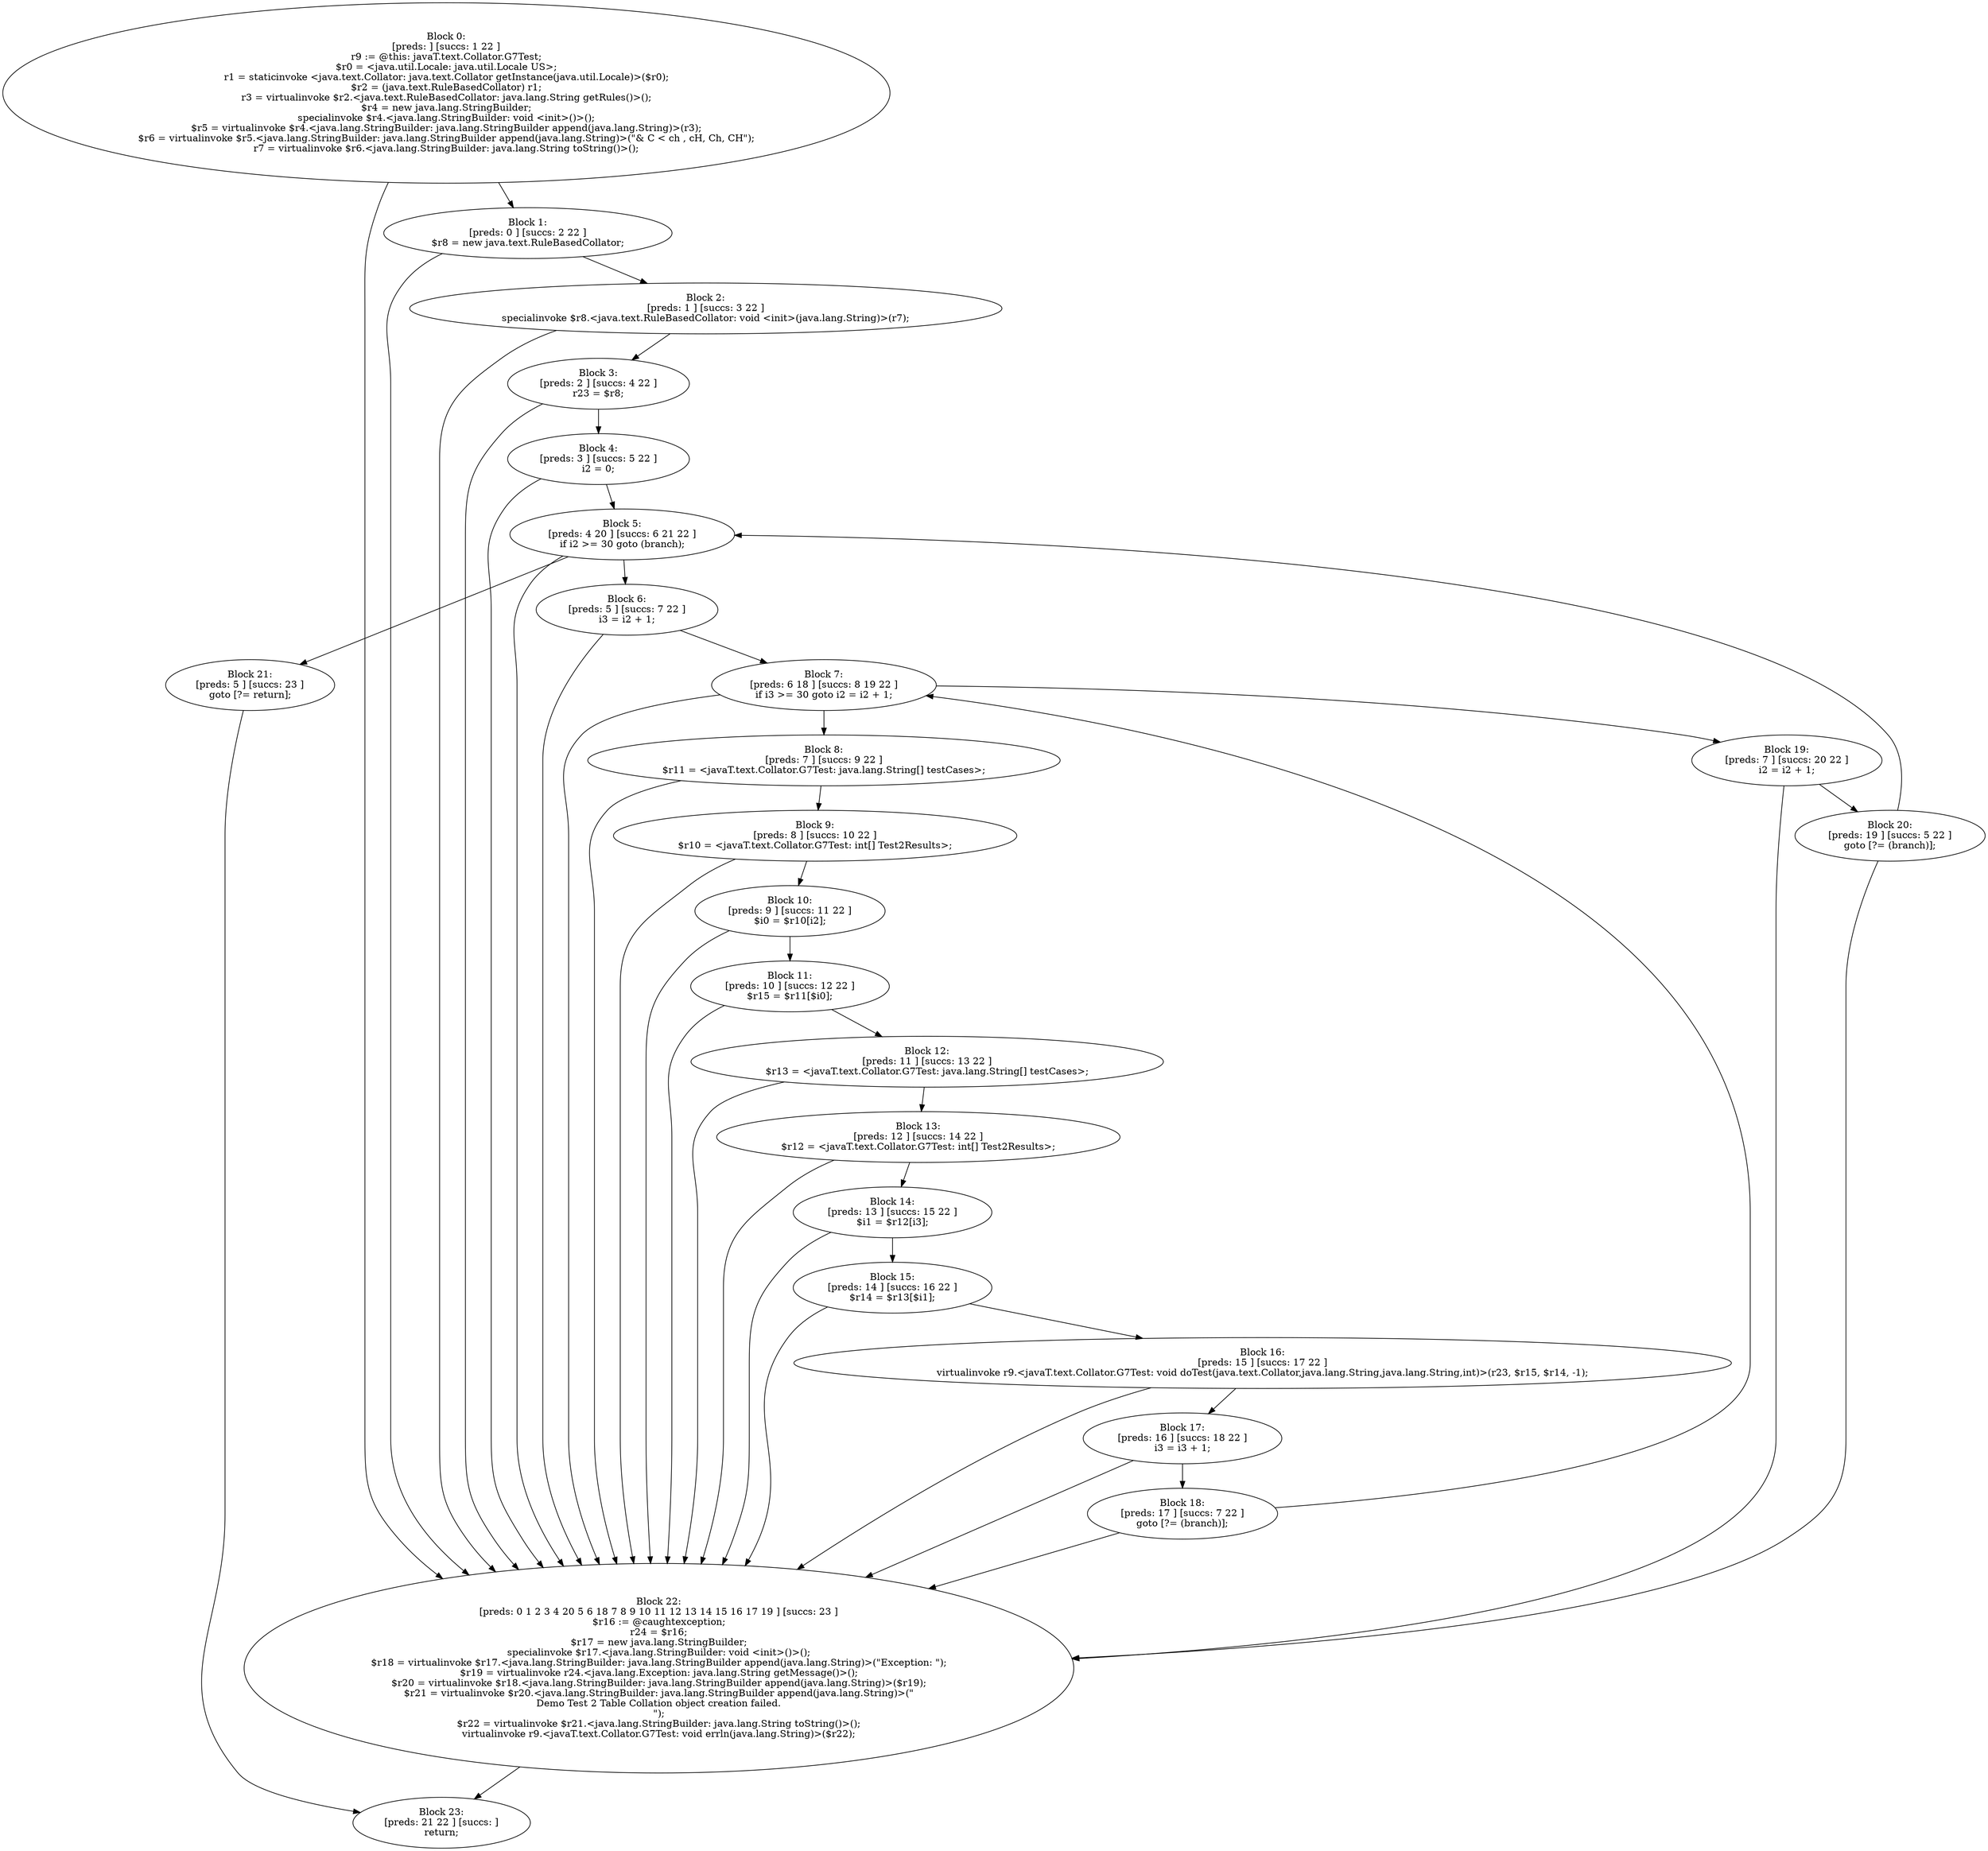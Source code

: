 digraph "unitGraph" {
    "Block 0:
[preds: ] [succs: 1 22 ]
r9 := @this: javaT.text.Collator.G7Test;
$r0 = <java.util.Locale: java.util.Locale US>;
r1 = staticinvoke <java.text.Collator: java.text.Collator getInstance(java.util.Locale)>($r0);
$r2 = (java.text.RuleBasedCollator) r1;
r3 = virtualinvoke $r2.<java.text.RuleBasedCollator: java.lang.String getRules()>();
$r4 = new java.lang.StringBuilder;
specialinvoke $r4.<java.lang.StringBuilder: void <init>()>();
$r5 = virtualinvoke $r4.<java.lang.StringBuilder: java.lang.StringBuilder append(java.lang.String)>(r3);
$r6 = virtualinvoke $r5.<java.lang.StringBuilder: java.lang.StringBuilder append(java.lang.String)>(\"& C < ch , cH, Ch, CH\");
r7 = virtualinvoke $r6.<java.lang.StringBuilder: java.lang.String toString()>();
"
    "Block 1:
[preds: 0 ] [succs: 2 22 ]
$r8 = new java.text.RuleBasedCollator;
"
    "Block 2:
[preds: 1 ] [succs: 3 22 ]
specialinvoke $r8.<java.text.RuleBasedCollator: void <init>(java.lang.String)>(r7);
"
    "Block 3:
[preds: 2 ] [succs: 4 22 ]
r23 = $r8;
"
    "Block 4:
[preds: 3 ] [succs: 5 22 ]
i2 = 0;
"
    "Block 5:
[preds: 4 20 ] [succs: 6 21 22 ]
if i2 >= 30 goto (branch);
"
    "Block 6:
[preds: 5 ] [succs: 7 22 ]
i3 = i2 + 1;
"
    "Block 7:
[preds: 6 18 ] [succs: 8 19 22 ]
if i3 >= 30 goto i2 = i2 + 1;
"
    "Block 8:
[preds: 7 ] [succs: 9 22 ]
$r11 = <javaT.text.Collator.G7Test: java.lang.String[] testCases>;
"
    "Block 9:
[preds: 8 ] [succs: 10 22 ]
$r10 = <javaT.text.Collator.G7Test: int[] Test2Results>;
"
    "Block 10:
[preds: 9 ] [succs: 11 22 ]
$i0 = $r10[i2];
"
    "Block 11:
[preds: 10 ] [succs: 12 22 ]
$r15 = $r11[$i0];
"
    "Block 12:
[preds: 11 ] [succs: 13 22 ]
$r13 = <javaT.text.Collator.G7Test: java.lang.String[] testCases>;
"
    "Block 13:
[preds: 12 ] [succs: 14 22 ]
$r12 = <javaT.text.Collator.G7Test: int[] Test2Results>;
"
    "Block 14:
[preds: 13 ] [succs: 15 22 ]
$i1 = $r12[i3];
"
    "Block 15:
[preds: 14 ] [succs: 16 22 ]
$r14 = $r13[$i1];
"
    "Block 16:
[preds: 15 ] [succs: 17 22 ]
virtualinvoke r9.<javaT.text.Collator.G7Test: void doTest(java.text.Collator,java.lang.String,java.lang.String,int)>(r23, $r15, $r14, -1);
"
    "Block 17:
[preds: 16 ] [succs: 18 22 ]
i3 = i3 + 1;
"
    "Block 18:
[preds: 17 ] [succs: 7 22 ]
goto [?= (branch)];
"
    "Block 19:
[preds: 7 ] [succs: 20 22 ]
i2 = i2 + 1;
"
    "Block 20:
[preds: 19 ] [succs: 5 22 ]
goto [?= (branch)];
"
    "Block 21:
[preds: 5 ] [succs: 23 ]
goto [?= return];
"
    "Block 22:
[preds: 0 1 2 3 4 20 5 6 18 7 8 9 10 11 12 13 14 15 16 17 19 ] [succs: 23 ]
$r16 := @caughtexception;
r24 = $r16;
$r17 = new java.lang.StringBuilder;
specialinvoke $r17.<java.lang.StringBuilder: void <init>()>();
$r18 = virtualinvoke $r17.<java.lang.StringBuilder: java.lang.StringBuilder append(java.lang.String)>(\"Exception: \");
$r19 = virtualinvoke r24.<java.lang.Exception: java.lang.String getMessage()>();
$r20 = virtualinvoke $r18.<java.lang.StringBuilder: java.lang.StringBuilder append(java.lang.String)>($r19);
$r21 = virtualinvoke $r20.<java.lang.StringBuilder: java.lang.StringBuilder append(java.lang.String)>(\"\nDemo Test 2 Table Collation object creation failed.\n\");
$r22 = virtualinvoke $r21.<java.lang.StringBuilder: java.lang.String toString()>();
virtualinvoke r9.<javaT.text.Collator.G7Test: void errln(java.lang.String)>($r22);
"
    "Block 23:
[preds: 21 22 ] [succs: ]
return;
"
    "Block 0:
[preds: ] [succs: 1 22 ]
r9 := @this: javaT.text.Collator.G7Test;
$r0 = <java.util.Locale: java.util.Locale US>;
r1 = staticinvoke <java.text.Collator: java.text.Collator getInstance(java.util.Locale)>($r0);
$r2 = (java.text.RuleBasedCollator) r1;
r3 = virtualinvoke $r2.<java.text.RuleBasedCollator: java.lang.String getRules()>();
$r4 = new java.lang.StringBuilder;
specialinvoke $r4.<java.lang.StringBuilder: void <init>()>();
$r5 = virtualinvoke $r4.<java.lang.StringBuilder: java.lang.StringBuilder append(java.lang.String)>(r3);
$r6 = virtualinvoke $r5.<java.lang.StringBuilder: java.lang.StringBuilder append(java.lang.String)>(\"& C < ch , cH, Ch, CH\");
r7 = virtualinvoke $r6.<java.lang.StringBuilder: java.lang.String toString()>();
"->"Block 1:
[preds: 0 ] [succs: 2 22 ]
$r8 = new java.text.RuleBasedCollator;
";
    "Block 0:
[preds: ] [succs: 1 22 ]
r9 := @this: javaT.text.Collator.G7Test;
$r0 = <java.util.Locale: java.util.Locale US>;
r1 = staticinvoke <java.text.Collator: java.text.Collator getInstance(java.util.Locale)>($r0);
$r2 = (java.text.RuleBasedCollator) r1;
r3 = virtualinvoke $r2.<java.text.RuleBasedCollator: java.lang.String getRules()>();
$r4 = new java.lang.StringBuilder;
specialinvoke $r4.<java.lang.StringBuilder: void <init>()>();
$r5 = virtualinvoke $r4.<java.lang.StringBuilder: java.lang.StringBuilder append(java.lang.String)>(r3);
$r6 = virtualinvoke $r5.<java.lang.StringBuilder: java.lang.StringBuilder append(java.lang.String)>(\"& C < ch , cH, Ch, CH\");
r7 = virtualinvoke $r6.<java.lang.StringBuilder: java.lang.String toString()>();
"->"Block 22:
[preds: 0 1 2 3 4 20 5 6 18 7 8 9 10 11 12 13 14 15 16 17 19 ] [succs: 23 ]
$r16 := @caughtexception;
r24 = $r16;
$r17 = new java.lang.StringBuilder;
specialinvoke $r17.<java.lang.StringBuilder: void <init>()>();
$r18 = virtualinvoke $r17.<java.lang.StringBuilder: java.lang.StringBuilder append(java.lang.String)>(\"Exception: \");
$r19 = virtualinvoke r24.<java.lang.Exception: java.lang.String getMessage()>();
$r20 = virtualinvoke $r18.<java.lang.StringBuilder: java.lang.StringBuilder append(java.lang.String)>($r19);
$r21 = virtualinvoke $r20.<java.lang.StringBuilder: java.lang.StringBuilder append(java.lang.String)>(\"\nDemo Test 2 Table Collation object creation failed.\n\");
$r22 = virtualinvoke $r21.<java.lang.StringBuilder: java.lang.String toString()>();
virtualinvoke r9.<javaT.text.Collator.G7Test: void errln(java.lang.String)>($r22);
";
    "Block 1:
[preds: 0 ] [succs: 2 22 ]
$r8 = new java.text.RuleBasedCollator;
"->"Block 2:
[preds: 1 ] [succs: 3 22 ]
specialinvoke $r8.<java.text.RuleBasedCollator: void <init>(java.lang.String)>(r7);
";
    "Block 1:
[preds: 0 ] [succs: 2 22 ]
$r8 = new java.text.RuleBasedCollator;
"->"Block 22:
[preds: 0 1 2 3 4 20 5 6 18 7 8 9 10 11 12 13 14 15 16 17 19 ] [succs: 23 ]
$r16 := @caughtexception;
r24 = $r16;
$r17 = new java.lang.StringBuilder;
specialinvoke $r17.<java.lang.StringBuilder: void <init>()>();
$r18 = virtualinvoke $r17.<java.lang.StringBuilder: java.lang.StringBuilder append(java.lang.String)>(\"Exception: \");
$r19 = virtualinvoke r24.<java.lang.Exception: java.lang.String getMessage()>();
$r20 = virtualinvoke $r18.<java.lang.StringBuilder: java.lang.StringBuilder append(java.lang.String)>($r19);
$r21 = virtualinvoke $r20.<java.lang.StringBuilder: java.lang.StringBuilder append(java.lang.String)>(\"\nDemo Test 2 Table Collation object creation failed.\n\");
$r22 = virtualinvoke $r21.<java.lang.StringBuilder: java.lang.String toString()>();
virtualinvoke r9.<javaT.text.Collator.G7Test: void errln(java.lang.String)>($r22);
";
    "Block 2:
[preds: 1 ] [succs: 3 22 ]
specialinvoke $r8.<java.text.RuleBasedCollator: void <init>(java.lang.String)>(r7);
"->"Block 3:
[preds: 2 ] [succs: 4 22 ]
r23 = $r8;
";
    "Block 2:
[preds: 1 ] [succs: 3 22 ]
specialinvoke $r8.<java.text.RuleBasedCollator: void <init>(java.lang.String)>(r7);
"->"Block 22:
[preds: 0 1 2 3 4 20 5 6 18 7 8 9 10 11 12 13 14 15 16 17 19 ] [succs: 23 ]
$r16 := @caughtexception;
r24 = $r16;
$r17 = new java.lang.StringBuilder;
specialinvoke $r17.<java.lang.StringBuilder: void <init>()>();
$r18 = virtualinvoke $r17.<java.lang.StringBuilder: java.lang.StringBuilder append(java.lang.String)>(\"Exception: \");
$r19 = virtualinvoke r24.<java.lang.Exception: java.lang.String getMessage()>();
$r20 = virtualinvoke $r18.<java.lang.StringBuilder: java.lang.StringBuilder append(java.lang.String)>($r19);
$r21 = virtualinvoke $r20.<java.lang.StringBuilder: java.lang.StringBuilder append(java.lang.String)>(\"\nDemo Test 2 Table Collation object creation failed.\n\");
$r22 = virtualinvoke $r21.<java.lang.StringBuilder: java.lang.String toString()>();
virtualinvoke r9.<javaT.text.Collator.G7Test: void errln(java.lang.String)>($r22);
";
    "Block 3:
[preds: 2 ] [succs: 4 22 ]
r23 = $r8;
"->"Block 4:
[preds: 3 ] [succs: 5 22 ]
i2 = 0;
";
    "Block 3:
[preds: 2 ] [succs: 4 22 ]
r23 = $r8;
"->"Block 22:
[preds: 0 1 2 3 4 20 5 6 18 7 8 9 10 11 12 13 14 15 16 17 19 ] [succs: 23 ]
$r16 := @caughtexception;
r24 = $r16;
$r17 = new java.lang.StringBuilder;
specialinvoke $r17.<java.lang.StringBuilder: void <init>()>();
$r18 = virtualinvoke $r17.<java.lang.StringBuilder: java.lang.StringBuilder append(java.lang.String)>(\"Exception: \");
$r19 = virtualinvoke r24.<java.lang.Exception: java.lang.String getMessage()>();
$r20 = virtualinvoke $r18.<java.lang.StringBuilder: java.lang.StringBuilder append(java.lang.String)>($r19);
$r21 = virtualinvoke $r20.<java.lang.StringBuilder: java.lang.StringBuilder append(java.lang.String)>(\"\nDemo Test 2 Table Collation object creation failed.\n\");
$r22 = virtualinvoke $r21.<java.lang.StringBuilder: java.lang.String toString()>();
virtualinvoke r9.<javaT.text.Collator.G7Test: void errln(java.lang.String)>($r22);
";
    "Block 4:
[preds: 3 ] [succs: 5 22 ]
i2 = 0;
"->"Block 5:
[preds: 4 20 ] [succs: 6 21 22 ]
if i2 >= 30 goto (branch);
";
    "Block 4:
[preds: 3 ] [succs: 5 22 ]
i2 = 0;
"->"Block 22:
[preds: 0 1 2 3 4 20 5 6 18 7 8 9 10 11 12 13 14 15 16 17 19 ] [succs: 23 ]
$r16 := @caughtexception;
r24 = $r16;
$r17 = new java.lang.StringBuilder;
specialinvoke $r17.<java.lang.StringBuilder: void <init>()>();
$r18 = virtualinvoke $r17.<java.lang.StringBuilder: java.lang.StringBuilder append(java.lang.String)>(\"Exception: \");
$r19 = virtualinvoke r24.<java.lang.Exception: java.lang.String getMessage()>();
$r20 = virtualinvoke $r18.<java.lang.StringBuilder: java.lang.StringBuilder append(java.lang.String)>($r19);
$r21 = virtualinvoke $r20.<java.lang.StringBuilder: java.lang.StringBuilder append(java.lang.String)>(\"\nDemo Test 2 Table Collation object creation failed.\n\");
$r22 = virtualinvoke $r21.<java.lang.StringBuilder: java.lang.String toString()>();
virtualinvoke r9.<javaT.text.Collator.G7Test: void errln(java.lang.String)>($r22);
";
    "Block 5:
[preds: 4 20 ] [succs: 6 21 22 ]
if i2 >= 30 goto (branch);
"->"Block 6:
[preds: 5 ] [succs: 7 22 ]
i3 = i2 + 1;
";
    "Block 5:
[preds: 4 20 ] [succs: 6 21 22 ]
if i2 >= 30 goto (branch);
"->"Block 21:
[preds: 5 ] [succs: 23 ]
goto [?= return];
";
    "Block 5:
[preds: 4 20 ] [succs: 6 21 22 ]
if i2 >= 30 goto (branch);
"->"Block 22:
[preds: 0 1 2 3 4 20 5 6 18 7 8 9 10 11 12 13 14 15 16 17 19 ] [succs: 23 ]
$r16 := @caughtexception;
r24 = $r16;
$r17 = new java.lang.StringBuilder;
specialinvoke $r17.<java.lang.StringBuilder: void <init>()>();
$r18 = virtualinvoke $r17.<java.lang.StringBuilder: java.lang.StringBuilder append(java.lang.String)>(\"Exception: \");
$r19 = virtualinvoke r24.<java.lang.Exception: java.lang.String getMessage()>();
$r20 = virtualinvoke $r18.<java.lang.StringBuilder: java.lang.StringBuilder append(java.lang.String)>($r19);
$r21 = virtualinvoke $r20.<java.lang.StringBuilder: java.lang.StringBuilder append(java.lang.String)>(\"\nDemo Test 2 Table Collation object creation failed.\n\");
$r22 = virtualinvoke $r21.<java.lang.StringBuilder: java.lang.String toString()>();
virtualinvoke r9.<javaT.text.Collator.G7Test: void errln(java.lang.String)>($r22);
";
    "Block 6:
[preds: 5 ] [succs: 7 22 ]
i3 = i2 + 1;
"->"Block 7:
[preds: 6 18 ] [succs: 8 19 22 ]
if i3 >= 30 goto i2 = i2 + 1;
";
    "Block 6:
[preds: 5 ] [succs: 7 22 ]
i3 = i2 + 1;
"->"Block 22:
[preds: 0 1 2 3 4 20 5 6 18 7 8 9 10 11 12 13 14 15 16 17 19 ] [succs: 23 ]
$r16 := @caughtexception;
r24 = $r16;
$r17 = new java.lang.StringBuilder;
specialinvoke $r17.<java.lang.StringBuilder: void <init>()>();
$r18 = virtualinvoke $r17.<java.lang.StringBuilder: java.lang.StringBuilder append(java.lang.String)>(\"Exception: \");
$r19 = virtualinvoke r24.<java.lang.Exception: java.lang.String getMessage()>();
$r20 = virtualinvoke $r18.<java.lang.StringBuilder: java.lang.StringBuilder append(java.lang.String)>($r19);
$r21 = virtualinvoke $r20.<java.lang.StringBuilder: java.lang.StringBuilder append(java.lang.String)>(\"\nDemo Test 2 Table Collation object creation failed.\n\");
$r22 = virtualinvoke $r21.<java.lang.StringBuilder: java.lang.String toString()>();
virtualinvoke r9.<javaT.text.Collator.G7Test: void errln(java.lang.String)>($r22);
";
    "Block 7:
[preds: 6 18 ] [succs: 8 19 22 ]
if i3 >= 30 goto i2 = i2 + 1;
"->"Block 8:
[preds: 7 ] [succs: 9 22 ]
$r11 = <javaT.text.Collator.G7Test: java.lang.String[] testCases>;
";
    "Block 7:
[preds: 6 18 ] [succs: 8 19 22 ]
if i3 >= 30 goto i2 = i2 + 1;
"->"Block 19:
[preds: 7 ] [succs: 20 22 ]
i2 = i2 + 1;
";
    "Block 7:
[preds: 6 18 ] [succs: 8 19 22 ]
if i3 >= 30 goto i2 = i2 + 1;
"->"Block 22:
[preds: 0 1 2 3 4 20 5 6 18 7 8 9 10 11 12 13 14 15 16 17 19 ] [succs: 23 ]
$r16 := @caughtexception;
r24 = $r16;
$r17 = new java.lang.StringBuilder;
specialinvoke $r17.<java.lang.StringBuilder: void <init>()>();
$r18 = virtualinvoke $r17.<java.lang.StringBuilder: java.lang.StringBuilder append(java.lang.String)>(\"Exception: \");
$r19 = virtualinvoke r24.<java.lang.Exception: java.lang.String getMessage()>();
$r20 = virtualinvoke $r18.<java.lang.StringBuilder: java.lang.StringBuilder append(java.lang.String)>($r19);
$r21 = virtualinvoke $r20.<java.lang.StringBuilder: java.lang.StringBuilder append(java.lang.String)>(\"\nDemo Test 2 Table Collation object creation failed.\n\");
$r22 = virtualinvoke $r21.<java.lang.StringBuilder: java.lang.String toString()>();
virtualinvoke r9.<javaT.text.Collator.G7Test: void errln(java.lang.String)>($r22);
";
    "Block 8:
[preds: 7 ] [succs: 9 22 ]
$r11 = <javaT.text.Collator.G7Test: java.lang.String[] testCases>;
"->"Block 9:
[preds: 8 ] [succs: 10 22 ]
$r10 = <javaT.text.Collator.G7Test: int[] Test2Results>;
";
    "Block 8:
[preds: 7 ] [succs: 9 22 ]
$r11 = <javaT.text.Collator.G7Test: java.lang.String[] testCases>;
"->"Block 22:
[preds: 0 1 2 3 4 20 5 6 18 7 8 9 10 11 12 13 14 15 16 17 19 ] [succs: 23 ]
$r16 := @caughtexception;
r24 = $r16;
$r17 = new java.lang.StringBuilder;
specialinvoke $r17.<java.lang.StringBuilder: void <init>()>();
$r18 = virtualinvoke $r17.<java.lang.StringBuilder: java.lang.StringBuilder append(java.lang.String)>(\"Exception: \");
$r19 = virtualinvoke r24.<java.lang.Exception: java.lang.String getMessage()>();
$r20 = virtualinvoke $r18.<java.lang.StringBuilder: java.lang.StringBuilder append(java.lang.String)>($r19);
$r21 = virtualinvoke $r20.<java.lang.StringBuilder: java.lang.StringBuilder append(java.lang.String)>(\"\nDemo Test 2 Table Collation object creation failed.\n\");
$r22 = virtualinvoke $r21.<java.lang.StringBuilder: java.lang.String toString()>();
virtualinvoke r9.<javaT.text.Collator.G7Test: void errln(java.lang.String)>($r22);
";
    "Block 9:
[preds: 8 ] [succs: 10 22 ]
$r10 = <javaT.text.Collator.G7Test: int[] Test2Results>;
"->"Block 10:
[preds: 9 ] [succs: 11 22 ]
$i0 = $r10[i2];
";
    "Block 9:
[preds: 8 ] [succs: 10 22 ]
$r10 = <javaT.text.Collator.G7Test: int[] Test2Results>;
"->"Block 22:
[preds: 0 1 2 3 4 20 5 6 18 7 8 9 10 11 12 13 14 15 16 17 19 ] [succs: 23 ]
$r16 := @caughtexception;
r24 = $r16;
$r17 = new java.lang.StringBuilder;
specialinvoke $r17.<java.lang.StringBuilder: void <init>()>();
$r18 = virtualinvoke $r17.<java.lang.StringBuilder: java.lang.StringBuilder append(java.lang.String)>(\"Exception: \");
$r19 = virtualinvoke r24.<java.lang.Exception: java.lang.String getMessage()>();
$r20 = virtualinvoke $r18.<java.lang.StringBuilder: java.lang.StringBuilder append(java.lang.String)>($r19);
$r21 = virtualinvoke $r20.<java.lang.StringBuilder: java.lang.StringBuilder append(java.lang.String)>(\"\nDemo Test 2 Table Collation object creation failed.\n\");
$r22 = virtualinvoke $r21.<java.lang.StringBuilder: java.lang.String toString()>();
virtualinvoke r9.<javaT.text.Collator.G7Test: void errln(java.lang.String)>($r22);
";
    "Block 10:
[preds: 9 ] [succs: 11 22 ]
$i0 = $r10[i2];
"->"Block 11:
[preds: 10 ] [succs: 12 22 ]
$r15 = $r11[$i0];
";
    "Block 10:
[preds: 9 ] [succs: 11 22 ]
$i0 = $r10[i2];
"->"Block 22:
[preds: 0 1 2 3 4 20 5 6 18 7 8 9 10 11 12 13 14 15 16 17 19 ] [succs: 23 ]
$r16 := @caughtexception;
r24 = $r16;
$r17 = new java.lang.StringBuilder;
specialinvoke $r17.<java.lang.StringBuilder: void <init>()>();
$r18 = virtualinvoke $r17.<java.lang.StringBuilder: java.lang.StringBuilder append(java.lang.String)>(\"Exception: \");
$r19 = virtualinvoke r24.<java.lang.Exception: java.lang.String getMessage()>();
$r20 = virtualinvoke $r18.<java.lang.StringBuilder: java.lang.StringBuilder append(java.lang.String)>($r19);
$r21 = virtualinvoke $r20.<java.lang.StringBuilder: java.lang.StringBuilder append(java.lang.String)>(\"\nDemo Test 2 Table Collation object creation failed.\n\");
$r22 = virtualinvoke $r21.<java.lang.StringBuilder: java.lang.String toString()>();
virtualinvoke r9.<javaT.text.Collator.G7Test: void errln(java.lang.String)>($r22);
";
    "Block 11:
[preds: 10 ] [succs: 12 22 ]
$r15 = $r11[$i0];
"->"Block 12:
[preds: 11 ] [succs: 13 22 ]
$r13 = <javaT.text.Collator.G7Test: java.lang.String[] testCases>;
";
    "Block 11:
[preds: 10 ] [succs: 12 22 ]
$r15 = $r11[$i0];
"->"Block 22:
[preds: 0 1 2 3 4 20 5 6 18 7 8 9 10 11 12 13 14 15 16 17 19 ] [succs: 23 ]
$r16 := @caughtexception;
r24 = $r16;
$r17 = new java.lang.StringBuilder;
specialinvoke $r17.<java.lang.StringBuilder: void <init>()>();
$r18 = virtualinvoke $r17.<java.lang.StringBuilder: java.lang.StringBuilder append(java.lang.String)>(\"Exception: \");
$r19 = virtualinvoke r24.<java.lang.Exception: java.lang.String getMessage()>();
$r20 = virtualinvoke $r18.<java.lang.StringBuilder: java.lang.StringBuilder append(java.lang.String)>($r19);
$r21 = virtualinvoke $r20.<java.lang.StringBuilder: java.lang.StringBuilder append(java.lang.String)>(\"\nDemo Test 2 Table Collation object creation failed.\n\");
$r22 = virtualinvoke $r21.<java.lang.StringBuilder: java.lang.String toString()>();
virtualinvoke r9.<javaT.text.Collator.G7Test: void errln(java.lang.String)>($r22);
";
    "Block 12:
[preds: 11 ] [succs: 13 22 ]
$r13 = <javaT.text.Collator.G7Test: java.lang.String[] testCases>;
"->"Block 13:
[preds: 12 ] [succs: 14 22 ]
$r12 = <javaT.text.Collator.G7Test: int[] Test2Results>;
";
    "Block 12:
[preds: 11 ] [succs: 13 22 ]
$r13 = <javaT.text.Collator.G7Test: java.lang.String[] testCases>;
"->"Block 22:
[preds: 0 1 2 3 4 20 5 6 18 7 8 9 10 11 12 13 14 15 16 17 19 ] [succs: 23 ]
$r16 := @caughtexception;
r24 = $r16;
$r17 = new java.lang.StringBuilder;
specialinvoke $r17.<java.lang.StringBuilder: void <init>()>();
$r18 = virtualinvoke $r17.<java.lang.StringBuilder: java.lang.StringBuilder append(java.lang.String)>(\"Exception: \");
$r19 = virtualinvoke r24.<java.lang.Exception: java.lang.String getMessage()>();
$r20 = virtualinvoke $r18.<java.lang.StringBuilder: java.lang.StringBuilder append(java.lang.String)>($r19);
$r21 = virtualinvoke $r20.<java.lang.StringBuilder: java.lang.StringBuilder append(java.lang.String)>(\"\nDemo Test 2 Table Collation object creation failed.\n\");
$r22 = virtualinvoke $r21.<java.lang.StringBuilder: java.lang.String toString()>();
virtualinvoke r9.<javaT.text.Collator.G7Test: void errln(java.lang.String)>($r22);
";
    "Block 13:
[preds: 12 ] [succs: 14 22 ]
$r12 = <javaT.text.Collator.G7Test: int[] Test2Results>;
"->"Block 14:
[preds: 13 ] [succs: 15 22 ]
$i1 = $r12[i3];
";
    "Block 13:
[preds: 12 ] [succs: 14 22 ]
$r12 = <javaT.text.Collator.G7Test: int[] Test2Results>;
"->"Block 22:
[preds: 0 1 2 3 4 20 5 6 18 7 8 9 10 11 12 13 14 15 16 17 19 ] [succs: 23 ]
$r16 := @caughtexception;
r24 = $r16;
$r17 = new java.lang.StringBuilder;
specialinvoke $r17.<java.lang.StringBuilder: void <init>()>();
$r18 = virtualinvoke $r17.<java.lang.StringBuilder: java.lang.StringBuilder append(java.lang.String)>(\"Exception: \");
$r19 = virtualinvoke r24.<java.lang.Exception: java.lang.String getMessage()>();
$r20 = virtualinvoke $r18.<java.lang.StringBuilder: java.lang.StringBuilder append(java.lang.String)>($r19);
$r21 = virtualinvoke $r20.<java.lang.StringBuilder: java.lang.StringBuilder append(java.lang.String)>(\"\nDemo Test 2 Table Collation object creation failed.\n\");
$r22 = virtualinvoke $r21.<java.lang.StringBuilder: java.lang.String toString()>();
virtualinvoke r9.<javaT.text.Collator.G7Test: void errln(java.lang.String)>($r22);
";
    "Block 14:
[preds: 13 ] [succs: 15 22 ]
$i1 = $r12[i3];
"->"Block 15:
[preds: 14 ] [succs: 16 22 ]
$r14 = $r13[$i1];
";
    "Block 14:
[preds: 13 ] [succs: 15 22 ]
$i1 = $r12[i3];
"->"Block 22:
[preds: 0 1 2 3 4 20 5 6 18 7 8 9 10 11 12 13 14 15 16 17 19 ] [succs: 23 ]
$r16 := @caughtexception;
r24 = $r16;
$r17 = new java.lang.StringBuilder;
specialinvoke $r17.<java.lang.StringBuilder: void <init>()>();
$r18 = virtualinvoke $r17.<java.lang.StringBuilder: java.lang.StringBuilder append(java.lang.String)>(\"Exception: \");
$r19 = virtualinvoke r24.<java.lang.Exception: java.lang.String getMessage()>();
$r20 = virtualinvoke $r18.<java.lang.StringBuilder: java.lang.StringBuilder append(java.lang.String)>($r19);
$r21 = virtualinvoke $r20.<java.lang.StringBuilder: java.lang.StringBuilder append(java.lang.String)>(\"\nDemo Test 2 Table Collation object creation failed.\n\");
$r22 = virtualinvoke $r21.<java.lang.StringBuilder: java.lang.String toString()>();
virtualinvoke r9.<javaT.text.Collator.G7Test: void errln(java.lang.String)>($r22);
";
    "Block 15:
[preds: 14 ] [succs: 16 22 ]
$r14 = $r13[$i1];
"->"Block 16:
[preds: 15 ] [succs: 17 22 ]
virtualinvoke r9.<javaT.text.Collator.G7Test: void doTest(java.text.Collator,java.lang.String,java.lang.String,int)>(r23, $r15, $r14, -1);
";
    "Block 15:
[preds: 14 ] [succs: 16 22 ]
$r14 = $r13[$i1];
"->"Block 22:
[preds: 0 1 2 3 4 20 5 6 18 7 8 9 10 11 12 13 14 15 16 17 19 ] [succs: 23 ]
$r16 := @caughtexception;
r24 = $r16;
$r17 = new java.lang.StringBuilder;
specialinvoke $r17.<java.lang.StringBuilder: void <init>()>();
$r18 = virtualinvoke $r17.<java.lang.StringBuilder: java.lang.StringBuilder append(java.lang.String)>(\"Exception: \");
$r19 = virtualinvoke r24.<java.lang.Exception: java.lang.String getMessage()>();
$r20 = virtualinvoke $r18.<java.lang.StringBuilder: java.lang.StringBuilder append(java.lang.String)>($r19);
$r21 = virtualinvoke $r20.<java.lang.StringBuilder: java.lang.StringBuilder append(java.lang.String)>(\"\nDemo Test 2 Table Collation object creation failed.\n\");
$r22 = virtualinvoke $r21.<java.lang.StringBuilder: java.lang.String toString()>();
virtualinvoke r9.<javaT.text.Collator.G7Test: void errln(java.lang.String)>($r22);
";
    "Block 16:
[preds: 15 ] [succs: 17 22 ]
virtualinvoke r9.<javaT.text.Collator.G7Test: void doTest(java.text.Collator,java.lang.String,java.lang.String,int)>(r23, $r15, $r14, -1);
"->"Block 17:
[preds: 16 ] [succs: 18 22 ]
i3 = i3 + 1;
";
    "Block 16:
[preds: 15 ] [succs: 17 22 ]
virtualinvoke r9.<javaT.text.Collator.G7Test: void doTest(java.text.Collator,java.lang.String,java.lang.String,int)>(r23, $r15, $r14, -1);
"->"Block 22:
[preds: 0 1 2 3 4 20 5 6 18 7 8 9 10 11 12 13 14 15 16 17 19 ] [succs: 23 ]
$r16 := @caughtexception;
r24 = $r16;
$r17 = new java.lang.StringBuilder;
specialinvoke $r17.<java.lang.StringBuilder: void <init>()>();
$r18 = virtualinvoke $r17.<java.lang.StringBuilder: java.lang.StringBuilder append(java.lang.String)>(\"Exception: \");
$r19 = virtualinvoke r24.<java.lang.Exception: java.lang.String getMessage()>();
$r20 = virtualinvoke $r18.<java.lang.StringBuilder: java.lang.StringBuilder append(java.lang.String)>($r19);
$r21 = virtualinvoke $r20.<java.lang.StringBuilder: java.lang.StringBuilder append(java.lang.String)>(\"\nDemo Test 2 Table Collation object creation failed.\n\");
$r22 = virtualinvoke $r21.<java.lang.StringBuilder: java.lang.String toString()>();
virtualinvoke r9.<javaT.text.Collator.G7Test: void errln(java.lang.String)>($r22);
";
    "Block 17:
[preds: 16 ] [succs: 18 22 ]
i3 = i3 + 1;
"->"Block 18:
[preds: 17 ] [succs: 7 22 ]
goto [?= (branch)];
";
    "Block 17:
[preds: 16 ] [succs: 18 22 ]
i3 = i3 + 1;
"->"Block 22:
[preds: 0 1 2 3 4 20 5 6 18 7 8 9 10 11 12 13 14 15 16 17 19 ] [succs: 23 ]
$r16 := @caughtexception;
r24 = $r16;
$r17 = new java.lang.StringBuilder;
specialinvoke $r17.<java.lang.StringBuilder: void <init>()>();
$r18 = virtualinvoke $r17.<java.lang.StringBuilder: java.lang.StringBuilder append(java.lang.String)>(\"Exception: \");
$r19 = virtualinvoke r24.<java.lang.Exception: java.lang.String getMessage()>();
$r20 = virtualinvoke $r18.<java.lang.StringBuilder: java.lang.StringBuilder append(java.lang.String)>($r19);
$r21 = virtualinvoke $r20.<java.lang.StringBuilder: java.lang.StringBuilder append(java.lang.String)>(\"\nDemo Test 2 Table Collation object creation failed.\n\");
$r22 = virtualinvoke $r21.<java.lang.StringBuilder: java.lang.String toString()>();
virtualinvoke r9.<javaT.text.Collator.G7Test: void errln(java.lang.String)>($r22);
";
    "Block 18:
[preds: 17 ] [succs: 7 22 ]
goto [?= (branch)];
"->"Block 7:
[preds: 6 18 ] [succs: 8 19 22 ]
if i3 >= 30 goto i2 = i2 + 1;
";
    "Block 18:
[preds: 17 ] [succs: 7 22 ]
goto [?= (branch)];
"->"Block 22:
[preds: 0 1 2 3 4 20 5 6 18 7 8 9 10 11 12 13 14 15 16 17 19 ] [succs: 23 ]
$r16 := @caughtexception;
r24 = $r16;
$r17 = new java.lang.StringBuilder;
specialinvoke $r17.<java.lang.StringBuilder: void <init>()>();
$r18 = virtualinvoke $r17.<java.lang.StringBuilder: java.lang.StringBuilder append(java.lang.String)>(\"Exception: \");
$r19 = virtualinvoke r24.<java.lang.Exception: java.lang.String getMessage()>();
$r20 = virtualinvoke $r18.<java.lang.StringBuilder: java.lang.StringBuilder append(java.lang.String)>($r19);
$r21 = virtualinvoke $r20.<java.lang.StringBuilder: java.lang.StringBuilder append(java.lang.String)>(\"\nDemo Test 2 Table Collation object creation failed.\n\");
$r22 = virtualinvoke $r21.<java.lang.StringBuilder: java.lang.String toString()>();
virtualinvoke r9.<javaT.text.Collator.G7Test: void errln(java.lang.String)>($r22);
";
    "Block 19:
[preds: 7 ] [succs: 20 22 ]
i2 = i2 + 1;
"->"Block 20:
[preds: 19 ] [succs: 5 22 ]
goto [?= (branch)];
";
    "Block 19:
[preds: 7 ] [succs: 20 22 ]
i2 = i2 + 1;
"->"Block 22:
[preds: 0 1 2 3 4 20 5 6 18 7 8 9 10 11 12 13 14 15 16 17 19 ] [succs: 23 ]
$r16 := @caughtexception;
r24 = $r16;
$r17 = new java.lang.StringBuilder;
specialinvoke $r17.<java.lang.StringBuilder: void <init>()>();
$r18 = virtualinvoke $r17.<java.lang.StringBuilder: java.lang.StringBuilder append(java.lang.String)>(\"Exception: \");
$r19 = virtualinvoke r24.<java.lang.Exception: java.lang.String getMessage()>();
$r20 = virtualinvoke $r18.<java.lang.StringBuilder: java.lang.StringBuilder append(java.lang.String)>($r19);
$r21 = virtualinvoke $r20.<java.lang.StringBuilder: java.lang.StringBuilder append(java.lang.String)>(\"\nDemo Test 2 Table Collation object creation failed.\n\");
$r22 = virtualinvoke $r21.<java.lang.StringBuilder: java.lang.String toString()>();
virtualinvoke r9.<javaT.text.Collator.G7Test: void errln(java.lang.String)>($r22);
";
    "Block 20:
[preds: 19 ] [succs: 5 22 ]
goto [?= (branch)];
"->"Block 5:
[preds: 4 20 ] [succs: 6 21 22 ]
if i2 >= 30 goto (branch);
";
    "Block 20:
[preds: 19 ] [succs: 5 22 ]
goto [?= (branch)];
"->"Block 22:
[preds: 0 1 2 3 4 20 5 6 18 7 8 9 10 11 12 13 14 15 16 17 19 ] [succs: 23 ]
$r16 := @caughtexception;
r24 = $r16;
$r17 = new java.lang.StringBuilder;
specialinvoke $r17.<java.lang.StringBuilder: void <init>()>();
$r18 = virtualinvoke $r17.<java.lang.StringBuilder: java.lang.StringBuilder append(java.lang.String)>(\"Exception: \");
$r19 = virtualinvoke r24.<java.lang.Exception: java.lang.String getMessage()>();
$r20 = virtualinvoke $r18.<java.lang.StringBuilder: java.lang.StringBuilder append(java.lang.String)>($r19);
$r21 = virtualinvoke $r20.<java.lang.StringBuilder: java.lang.StringBuilder append(java.lang.String)>(\"\nDemo Test 2 Table Collation object creation failed.\n\");
$r22 = virtualinvoke $r21.<java.lang.StringBuilder: java.lang.String toString()>();
virtualinvoke r9.<javaT.text.Collator.G7Test: void errln(java.lang.String)>($r22);
";
    "Block 21:
[preds: 5 ] [succs: 23 ]
goto [?= return];
"->"Block 23:
[preds: 21 22 ] [succs: ]
return;
";
    "Block 22:
[preds: 0 1 2 3 4 20 5 6 18 7 8 9 10 11 12 13 14 15 16 17 19 ] [succs: 23 ]
$r16 := @caughtexception;
r24 = $r16;
$r17 = new java.lang.StringBuilder;
specialinvoke $r17.<java.lang.StringBuilder: void <init>()>();
$r18 = virtualinvoke $r17.<java.lang.StringBuilder: java.lang.StringBuilder append(java.lang.String)>(\"Exception: \");
$r19 = virtualinvoke r24.<java.lang.Exception: java.lang.String getMessage()>();
$r20 = virtualinvoke $r18.<java.lang.StringBuilder: java.lang.StringBuilder append(java.lang.String)>($r19);
$r21 = virtualinvoke $r20.<java.lang.StringBuilder: java.lang.StringBuilder append(java.lang.String)>(\"\nDemo Test 2 Table Collation object creation failed.\n\");
$r22 = virtualinvoke $r21.<java.lang.StringBuilder: java.lang.String toString()>();
virtualinvoke r9.<javaT.text.Collator.G7Test: void errln(java.lang.String)>($r22);
"->"Block 23:
[preds: 21 22 ] [succs: ]
return;
";
}
